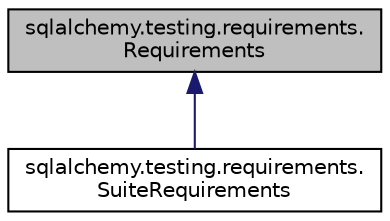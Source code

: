 digraph "sqlalchemy.testing.requirements.Requirements"
{
 // LATEX_PDF_SIZE
  edge [fontname="Helvetica",fontsize="10",labelfontname="Helvetica",labelfontsize="10"];
  node [fontname="Helvetica",fontsize="10",shape=record];
  Node1 [label="sqlalchemy.testing.requirements.\lRequirements",height=0.2,width=0.4,color="black", fillcolor="grey75", style="filled", fontcolor="black",tooltip=" "];
  Node1 -> Node2 [dir="back",color="midnightblue",fontsize="10",style="solid",fontname="Helvetica"];
  Node2 [label="sqlalchemy.testing.requirements.\lSuiteRequirements",height=0.2,width=0.4,color="black", fillcolor="white", style="filled",URL="$classsqlalchemy_1_1testing_1_1requirements_1_1SuiteRequirements.html",tooltip=" "];
}
